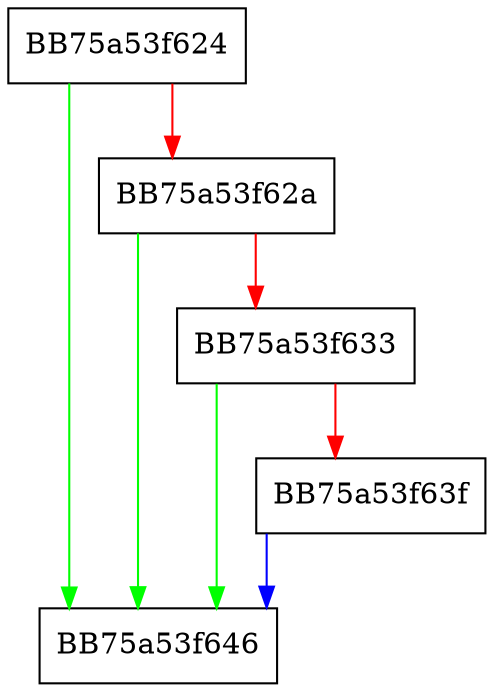 digraph DT_SetIONotifier {
  node [shape="box"];
  graph [splines=ortho];
  BB75a53f624 -> BB75a53f646 [color="green"];
  BB75a53f624 -> BB75a53f62a [color="red"];
  BB75a53f62a -> BB75a53f646 [color="green"];
  BB75a53f62a -> BB75a53f633 [color="red"];
  BB75a53f633 -> BB75a53f646 [color="green"];
  BB75a53f633 -> BB75a53f63f [color="red"];
  BB75a53f63f -> BB75a53f646 [color="blue"];
}